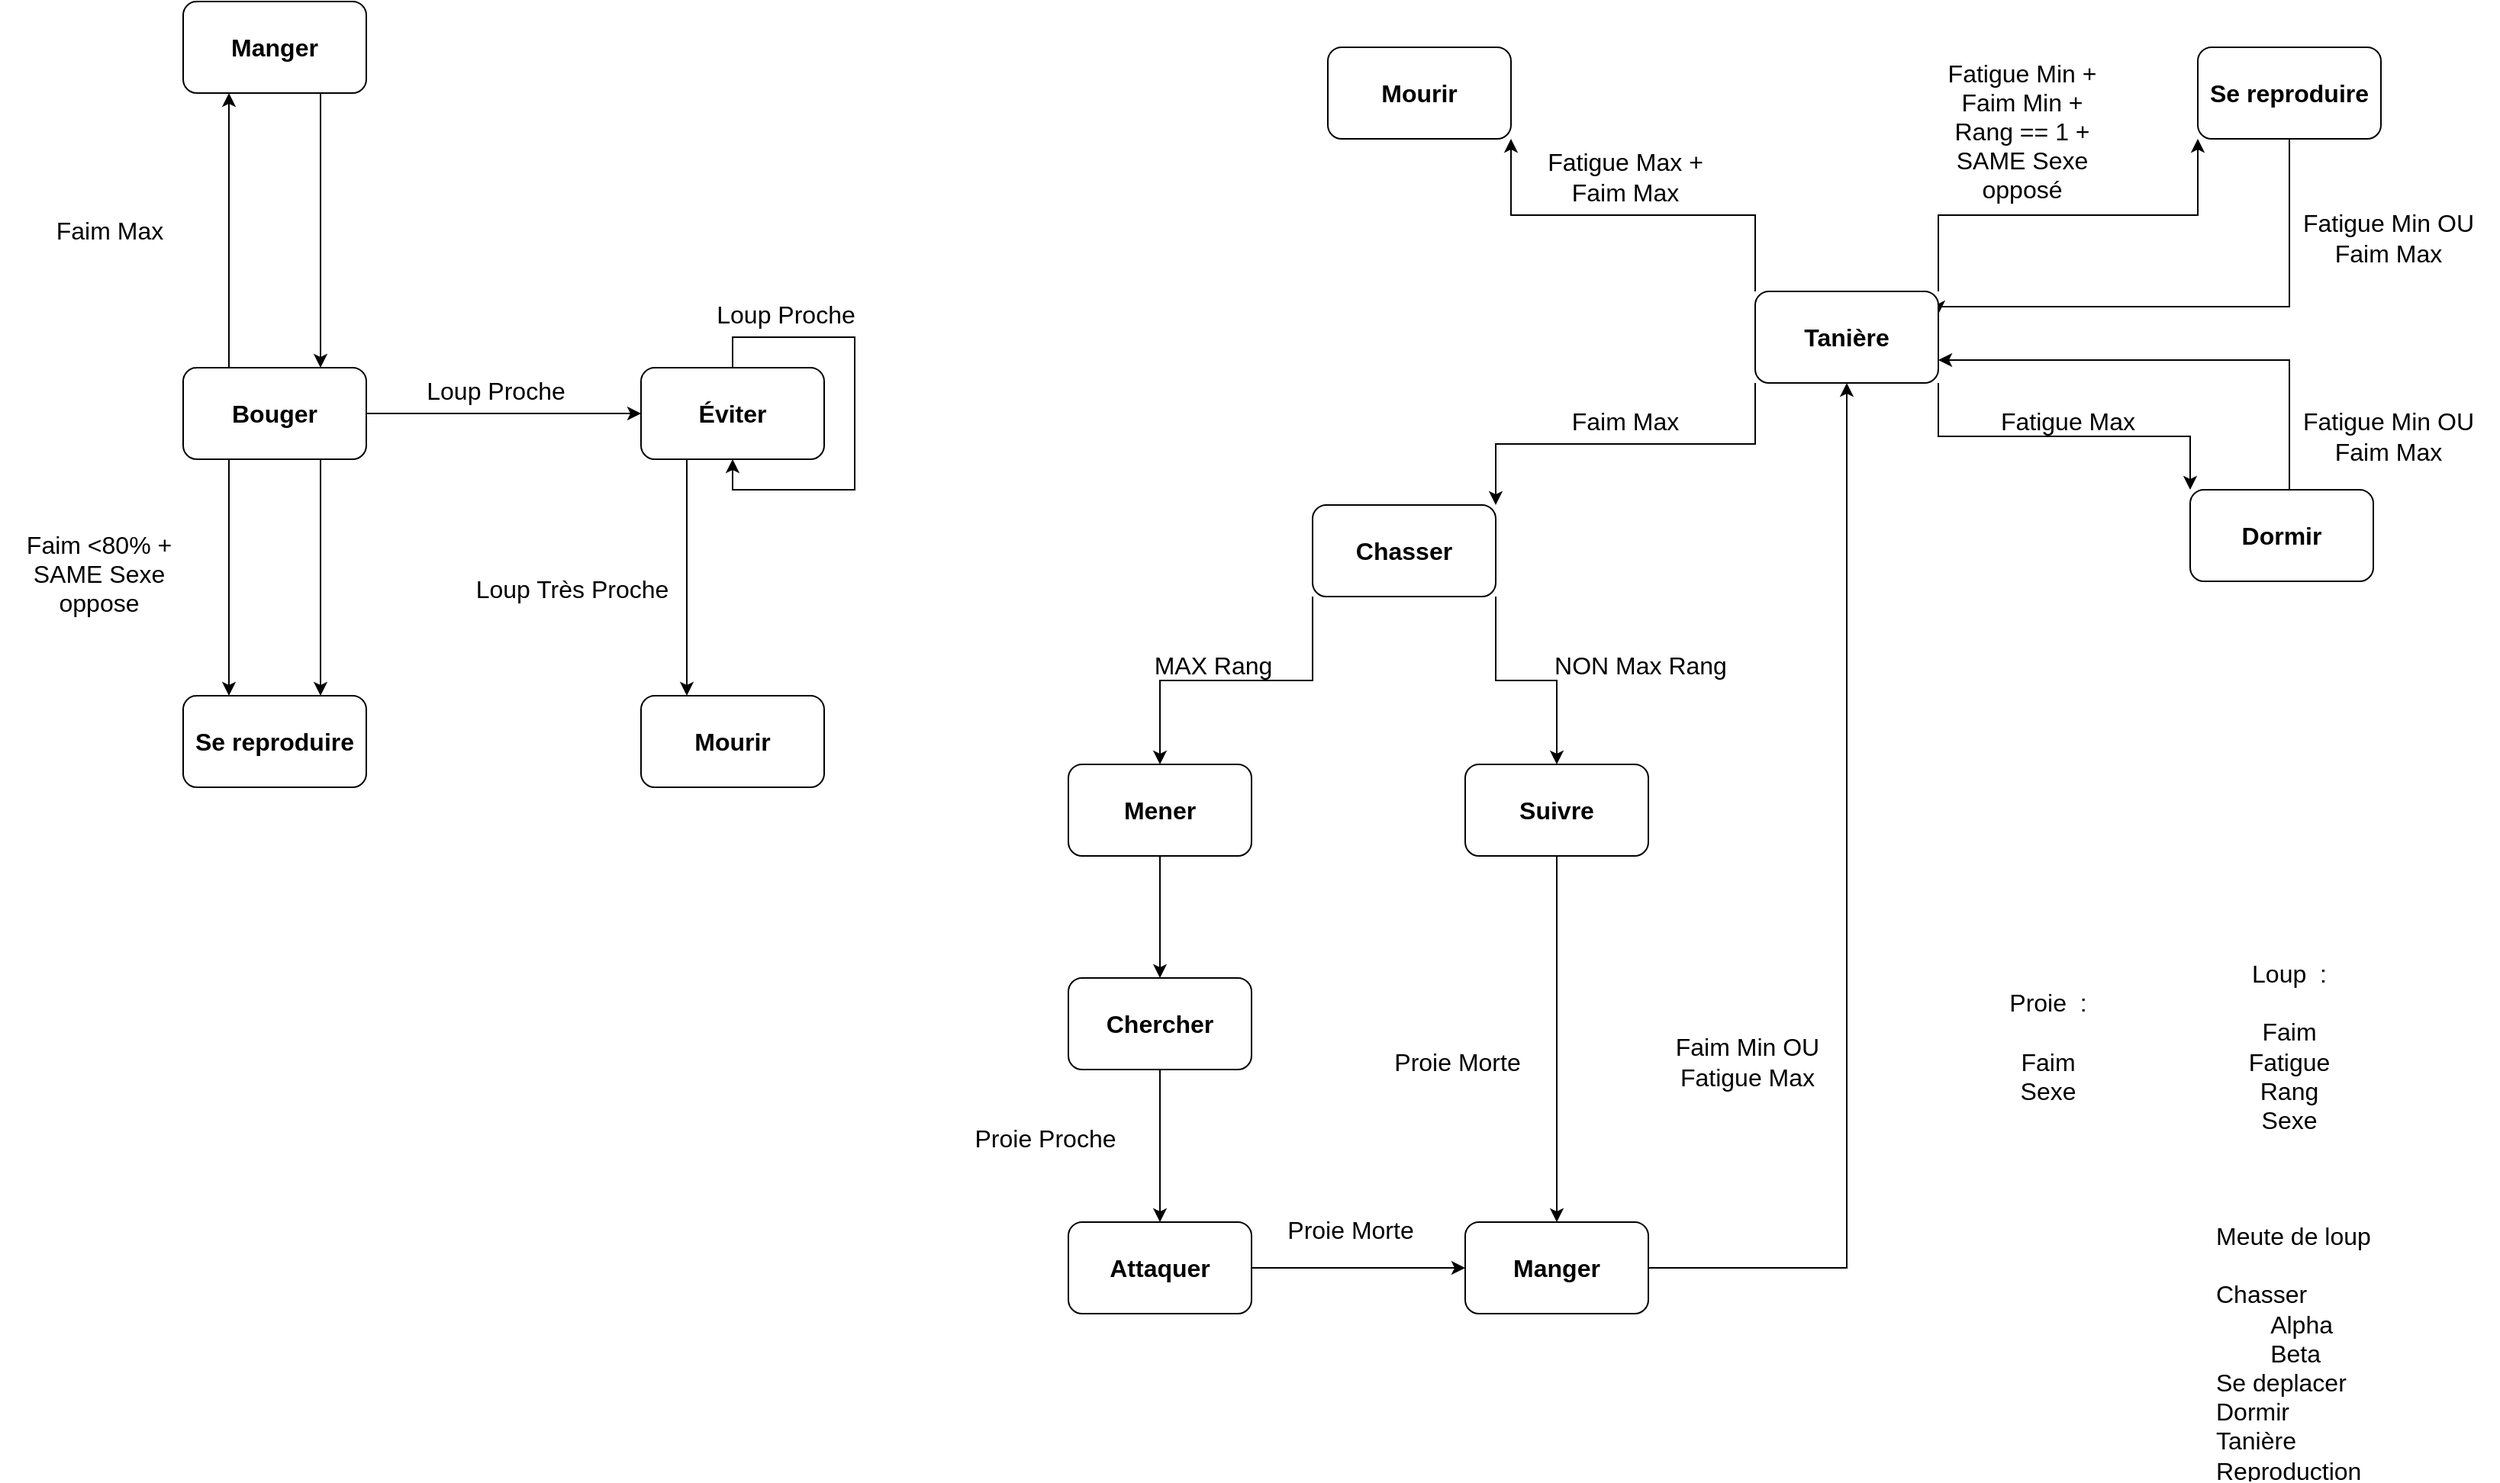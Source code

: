 <mxfile version="20.8.23"><diagram name="Page-1" id="UgYM3WPMb4LQnRzpMLg5"><mxGraphModel dx="2261" dy="822" grid="1" gridSize="10" guides="1" tooltips="1" connect="1" arrows="1" fold="1" page="1" pageScale="1" pageWidth="827" pageHeight="1169" background="none" math="0" shadow="0"><root><mxCell id="0"/><mxCell id="1" parent="0"/><mxCell id="nO9a38ueQaoL5pgr0i_U-25" style="edgeStyle=orthogonalEdgeStyle;rounded=0;orthogonalLoop=1;jettySize=auto;html=1;entryX=0.5;entryY=1;entryDx=0;entryDy=0;fontSize=16;exitX=1;exitY=0.5;exitDx=0;exitDy=0;" edge="1" parent="1" source="nO9a38ueQaoL5pgr0i_U-50" target="nO9a38ueQaoL5pgr0i_U-14"><mxGeometry relative="1" as="geometry"><mxPoint x="150" y="290" as="sourcePoint"/><Array as="points"><mxPoint x="400" y="910"/></Array></mxGeometry></mxCell><mxCell id="nO9a38ueQaoL5pgr0i_U-31" style="edgeStyle=orthogonalEdgeStyle;rounded=0;orthogonalLoop=1;jettySize=auto;html=1;exitX=1;exitY=1;exitDx=0;exitDy=0;fontSize=16;" edge="1" parent="1" source="nO9a38ueQaoL5pgr0i_U-1" target="nO9a38ueQaoL5pgr0i_U-29"><mxGeometry relative="1" as="geometry"/></mxCell><mxCell id="nO9a38ueQaoL5pgr0i_U-32" style="edgeStyle=orthogonalEdgeStyle;rounded=0;orthogonalLoop=1;jettySize=auto;html=1;exitX=0;exitY=1;exitDx=0;exitDy=0;fontSize=16;" edge="1" parent="1" source="nO9a38ueQaoL5pgr0i_U-1" target="nO9a38ueQaoL5pgr0i_U-30"><mxGeometry relative="1" as="geometry"/></mxCell><mxCell id="nO9a38ueQaoL5pgr0i_U-1" value="&lt;font style=&quot;font-size: 16px;&quot;&gt;&lt;b&gt;Chasser&lt;/b&gt;&lt;/font&gt;" style="rounded=1;whiteSpace=wrap;html=1;" vertex="1" parent="1"><mxGeometry x="50" y="410" width="120" height="60" as="geometry"/></mxCell><mxCell id="nO9a38ueQaoL5pgr0i_U-22" style="edgeStyle=orthogonalEdgeStyle;rounded=0;orthogonalLoop=1;jettySize=auto;html=1;exitX=0.5;exitY=0;exitDx=0;exitDy=0;entryX=1;entryY=0.75;entryDx=0;entryDy=0;fontSize=16;" edge="1" parent="1" source="nO9a38ueQaoL5pgr0i_U-2" target="nO9a38ueQaoL5pgr0i_U-14"><mxGeometry relative="1" as="geometry"><Array as="points"><mxPoint x="690" y="400"/><mxPoint x="690" y="315"/></Array></mxGeometry></mxCell><mxCell id="nO9a38ueQaoL5pgr0i_U-2" value="&lt;font size=&quot;1&quot;&gt;&lt;b style=&quot;font-size: 16px;&quot;&gt;Dormir&lt;/b&gt;&lt;/font&gt;" style="rounded=1;whiteSpace=wrap;html=1;" vertex="1" parent="1"><mxGeometry x="625" y="400" width="120" height="60" as="geometry"/></mxCell><mxCell id="nO9a38ueQaoL5pgr0i_U-23" style="edgeStyle=orthogonalEdgeStyle;rounded=0;orthogonalLoop=1;jettySize=auto;html=1;exitX=0.5;exitY=1;exitDx=0;exitDy=0;entryX=1;entryY=0.25;entryDx=0;entryDy=0;fontSize=16;" edge="1" parent="1" source="nO9a38ueQaoL5pgr0i_U-3" target="nO9a38ueQaoL5pgr0i_U-14"><mxGeometry relative="1" as="geometry"><Array as="points"><mxPoint x="690" y="280"/><mxPoint x="460" y="280"/></Array></mxGeometry></mxCell><mxCell id="nO9a38ueQaoL5pgr0i_U-3" value="&lt;font style=&quot;font-size: 16px;&quot;&gt;&lt;b&gt;Se reproduire&lt;br&gt;&lt;/b&gt;&lt;/font&gt;" style="rounded=1;whiteSpace=wrap;html=1;" vertex="1" parent="1"><mxGeometry x="630" y="110" width="120" height="60" as="geometry"/></mxCell><mxCell id="nO9a38ueQaoL5pgr0i_U-4" value="&lt;div&gt;Meute de loup&lt;/div&gt;&lt;div&gt;&lt;br&gt;&lt;/div&gt;&lt;div&gt;Chasser&lt;/div&gt;&lt;div&gt;&lt;span style=&quot;white-space: pre;&quot;&gt;&#9;&lt;/span&gt;Alpha&lt;/div&gt;&lt;div&gt;&lt;span style=&quot;white-space: pre;&quot;&gt;&#9;&lt;/span&gt;Beta&lt;/div&gt;&lt;div&gt;Se deplacer&lt;/div&gt;&lt;div&gt;Dormir&lt;/div&gt;&lt;div&gt;Tanière&lt;/div&gt;&lt;div&gt;Reproduction&lt;br&gt;&lt;/div&gt;" style="text;html=1;strokeColor=none;fillColor=none;spacing=5;spacingTop=-20;whiteSpace=wrap;overflow=hidden;rounded=0;fontSize=16;" vertex="1" parent="1"><mxGeometry x="637" y="890" width="190" height="160" as="geometry"/></mxCell><mxCell id="nO9a38ueQaoL5pgr0i_U-6" value="&lt;div&gt;Loup&amp;nbsp; :&lt;/div&gt;&lt;div&gt;&lt;br&gt;&lt;/div&gt;&lt;div&gt;Faim&lt;/div&gt;&lt;div&gt;Fatigue&lt;/div&gt;&lt;div&gt;Rang&lt;/div&gt;&lt;div&gt;Sexe&lt;br&gt;&lt;/div&gt;" style="text;html=1;strokeColor=none;fillColor=none;align=center;verticalAlign=middle;whiteSpace=wrap;rounded=0;fontSize=16;" vertex="1" parent="1"><mxGeometry x="585" y="700" width="210" height="130" as="geometry"/></mxCell><mxCell id="nO9a38ueQaoL5pgr0i_U-10" value="&lt;div&gt;Fatigue Max + &lt;br&gt;&lt;/div&gt;&lt;div&gt;Faim Max&lt;br&gt;&lt;/div&gt;" style="text;html=1;strokeColor=none;fillColor=none;align=center;verticalAlign=middle;whiteSpace=wrap;rounded=0;fontSize=16;" vertex="1" parent="1"><mxGeometry x="190" y="170" width="130" height="50" as="geometry"/></mxCell><mxCell id="nO9a38ueQaoL5pgr0i_U-13" value="&lt;font size=&quot;1&quot;&gt;&lt;b style=&quot;font-size: 16px;&quot;&gt;Mourir&lt;/b&gt;&lt;/font&gt;" style="rounded=1;whiteSpace=wrap;html=1;" vertex="1" parent="1"><mxGeometry x="60" y="110" width="120" height="60" as="geometry"/></mxCell><mxCell id="nO9a38ueQaoL5pgr0i_U-15" style="edgeStyle=orthogonalEdgeStyle;rounded=0;orthogonalLoop=1;jettySize=auto;html=1;exitX=0;exitY=0;exitDx=0;exitDy=0;entryX=1;entryY=1;entryDx=0;entryDy=0;fontSize=16;" edge="1" parent="1" source="nO9a38ueQaoL5pgr0i_U-14" target="nO9a38ueQaoL5pgr0i_U-13"><mxGeometry relative="1" as="geometry"/></mxCell><mxCell id="nO9a38ueQaoL5pgr0i_U-16" style="edgeStyle=orthogonalEdgeStyle;rounded=0;orthogonalLoop=1;jettySize=auto;html=1;exitX=1;exitY=1;exitDx=0;exitDy=0;entryX=0;entryY=0;entryDx=0;entryDy=0;fontSize=16;" edge="1" parent="1" source="nO9a38ueQaoL5pgr0i_U-14" target="nO9a38ueQaoL5pgr0i_U-2"><mxGeometry relative="1" as="geometry"/></mxCell><mxCell id="nO9a38ueQaoL5pgr0i_U-18" style="edgeStyle=orthogonalEdgeStyle;rounded=0;orthogonalLoop=1;jettySize=auto;html=1;exitX=0;exitY=1;exitDx=0;exitDy=0;entryX=1;entryY=0;entryDx=0;entryDy=0;fontSize=16;" edge="1" parent="1" source="nO9a38ueQaoL5pgr0i_U-14" target="nO9a38ueQaoL5pgr0i_U-1"><mxGeometry relative="1" as="geometry"/></mxCell><mxCell id="nO9a38ueQaoL5pgr0i_U-20" style="edgeStyle=orthogonalEdgeStyle;rounded=0;orthogonalLoop=1;jettySize=auto;html=1;exitX=1;exitY=0;exitDx=0;exitDy=0;entryX=0;entryY=1;entryDx=0;entryDy=0;fontSize=16;" edge="1" parent="1" source="nO9a38ueQaoL5pgr0i_U-14" target="nO9a38ueQaoL5pgr0i_U-3"><mxGeometry relative="1" as="geometry"/></mxCell><mxCell id="nO9a38ueQaoL5pgr0i_U-14" value="&lt;font size=&quot;1&quot;&gt;&lt;b style=&quot;font-size: 16px;&quot;&gt;Tanière&lt;/b&gt;&lt;/font&gt;" style="rounded=1;whiteSpace=wrap;html=1;" vertex="1" parent="1"><mxGeometry x="340" y="270" width="120" height="60" as="geometry"/></mxCell><mxCell id="nO9a38ueQaoL5pgr0i_U-17" value="&lt;div&gt;Fatigue Max&lt;/div&gt;" style="text;html=1;strokeColor=none;fillColor=none;align=center;verticalAlign=middle;whiteSpace=wrap;rounded=0;fontSize=16;" vertex="1" parent="1"><mxGeometry x="480" y="330" width="130" height="50" as="geometry"/></mxCell><mxCell id="nO9a38ueQaoL5pgr0i_U-19" value="&lt;div&gt;Faim Max&lt;br&gt;&lt;/div&gt;" style="text;html=1;strokeColor=none;fillColor=none;align=center;verticalAlign=middle;whiteSpace=wrap;rounded=0;fontSize=16;" vertex="1" parent="1"><mxGeometry x="190" y="330" width="130" height="50" as="geometry"/></mxCell><mxCell id="nO9a38ueQaoL5pgr0i_U-21" value="&lt;div&gt;Fatigue Min + &lt;br&gt;&lt;/div&gt;&lt;div&gt;Faim Min +&lt;/div&gt;&lt;div&gt;Rang == 1 +&lt;/div&gt;&lt;div&gt;SAME Sexe opposé&lt;br&gt;&lt;/div&gt;" style="text;html=1;strokeColor=none;fillColor=none;align=center;verticalAlign=middle;whiteSpace=wrap;rounded=0;fontSize=16;" vertex="1" parent="1"><mxGeometry x="450" y="130" width="130" height="70" as="geometry"/></mxCell><mxCell id="nO9a38ueQaoL5pgr0i_U-26" value="&lt;div&gt;Faim Min OU Fatigue Max&lt;br&gt;&lt;/div&gt;" style="text;html=1;strokeColor=none;fillColor=none;align=center;verticalAlign=middle;whiteSpace=wrap;rounded=0;fontSize=16;" vertex="1" parent="1"><mxGeometry x="270" y="750" width="130" height="50" as="geometry"/></mxCell><mxCell id="nO9a38ueQaoL5pgr0i_U-27" value="&lt;div&gt;Fatigue Min OU&lt;/div&gt;&lt;div&gt;Faim Max&lt;br&gt;&lt;/div&gt;" style="text;html=1;strokeColor=none;fillColor=none;align=center;verticalAlign=middle;whiteSpace=wrap;rounded=0;fontSize=16;" vertex="1" parent="1"><mxGeometry x="690" y="340" width="130" height="50" as="geometry"/></mxCell><mxCell id="nO9a38ueQaoL5pgr0i_U-28" value="&lt;div&gt;Fatigue Min OU&lt;/div&gt;&lt;div&gt;Faim Max&lt;br&gt;&lt;/div&gt;" style="text;html=1;strokeColor=none;fillColor=none;align=center;verticalAlign=middle;whiteSpace=wrap;rounded=0;fontSize=16;" vertex="1" parent="1"><mxGeometry x="690" y="210" width="130" height="50" as="geometry"/></mxCell><mxCell id="nO9a38ueQaoL5pgr0i_U-51" style="edgeStyle=orthogonalEdgeStyle;rounded=0;orthogonalLoop=1;jettySize=auto;html=1;exitX=0.5;exitY=1;exitDx=0;exitDy=0;entryX=0.5;entryY=0;entryDx=0;entryDy=0;fontSize=16;" edge="1" parent="1" source="nO9a38ueQaoL5pgr0i_U-29" target="nO9a38ueQaoL5pgr0i_U-50"><mxGeometry relative="1" as="geometry"/></mxCell><mxCell id="nO9a38ueQaoL5pgr0i_U-29" value="&lt;font style=&quot;font-size: 16px;&quot;&gt;&lt;b&gt;Suivre&lt;/b&gt;&lt;/font&gt;" style="rounded=1;whiteSpace=wrap;html=1;" vertex="1" parent="1"><mxGeometry x="150" y="580" width="120" height="60" as="geometry"/></mxCell><mxCell id="nO9a38ueQaoL5pgr0i_U-46" style="edgeStyle=orthogonalEdgeStyle;rounded=0;orthogonalLoop=1;jettySize=auto;html=1;exitX=0.5;exitY=1;exitDx=0;exitDy=0;entryX=0.5;entryY=0;entryDx=0;entryDy=0;fontSize=16;" edge="1" parent="1" source="nO9a38ueQaoL5pgr0i_U-30" target="nO9a38ueQaoL5pgr0i_U-45"><mxGeometry relative="1" as="geometry"/></mxCell><mxCell id="nO9a38ueQaoL5pgr0i_U-30" value="&lt;font style=&quot;font-size: 16px;&quot;&gt;&lt;b&gt;Mener&lt;/b&gt;&lt;/font&gt;" style="rounded=1;whiteSpace=wrap;html=1;" vertex="1" parent="1"><mxGeometry x="-110" y="580" width="120" height="60" as="geometry"/></mxCell><mxCell id="nO9a38ueQaoL5pgr0i_U-33" value="NON Max Rang" style="text;html=1;strokeColor=none;fillColor=none;align=center;verticalAlign=middle;whiteSpace=wrap;rounded=0;fontSize=16;" vertex="1" parent="1"><mxGeometry x="200" y="490" width="130" height="50" as="geometry"/></mxCell><mxCell id="nO9a38ueQaoL5pgr0i_U-34" value="MAX Rang" style="text;html=1;strokeColor=none;fillColor=none;align=center;verticalAlign=middle;whiteSpace=wrap;rounded=0;fontSize=16;" vertex="1" parent="1"><mxGeometry x="-80" y="490" width="130" height="50" as="geometry"/></mxCell><mxCell id="nO9a38ueQaoL5pgr0i_U-52" style="edgeStyle=orthogonalEdgeStyle;rounded=0;orthogonalLoop=1;jettySize=auto;html=1;exitX=1;exitY=0.5;exitDx=0;exitDy=0;entryX=0;entryY=0.5;entryDx=0;entryDy=0;fontSize=16;" edge="1" parent="1" source="nO9a38ueQaoL5pgr0i_U-40" target="nO9a38ueQaoL5pgr0i_U-50"><mxGeometry relative="1" as="geometry"/></mxCell><mxCell id="nO9a38ueQaoL5pgr0i_U-40" value="&lt;font style=&quot;font-size: 16px;&quot;&gt;&lt;b&gt;Attaquer&lt;/b&gt;&lt;/font&gt;" style="rounded=1;whiteSpace=wrap;html=1;" vertex="1" parent="1"><mxGeometry x="-110" y="880" width="120" height="60" as="geometry"/></mxCell><mxCell id="nO9a38ueQaoL5pgr0i_U-41" value="&lt;div&gt;Proie&amp;nbsp; :&lt;/div&gt;&lt;div&gt;&lt;br&gt;&lt;/div&gt;&lt;div&gt;Faim&lt;/div&gt;&lt;div&gt;Sexe&lt;br&gt;&lt;/div&gt;" style="text;html=1;strokeColor=none;fillColor=none;align=center;verticalAlign=middle;whiteSpace=wrap;rounded=0;fontSize=16;" vertex="1" parent="1"><mxGeometry x="427" y="700" width="210" height="130" as="geometry"/></mxCell><mxCell id="nO9a38ueQaoL5pgr0i_U-42" value="&lt;font style=&quot;font-size: 16px;&quot;&gt;&lt;b&gt;Manger&lt;/b&gt;&lt;/font&gt;" style="rounded=1;whiteSpace=wrap;html=1;" vertex="1" parent="1"><mxGeometry x="-690" y="80" width="120" height="60" as="geometry"/></mxCell><mxCell id="nO9a38ueQaoL5pgr0i_U-64" style="edgeStyle=orthogonalEdgeStyle;rounded=0;orthogonalLoop=1;jettySize=auto;html=1;exitX=0.25;exitY=0;exitDx=0;exitDy=0;entryX=0.25;entryY=1;entryDx=0;entryDy=0;fontSize=16;" edge="1" parent="1" source="nO9a38ueQaoL5pgr0i_U-43" target="nO9a38ueQaoL5pgr0i_U-42"><mxGeometry relative="1" as="geometry"/></mxCell><mxCell id="nO9a38ueQaoL5pgr0i_U-65" style="edgeStyle=orthogonalEdgeStyle;rounded=0;orthogonalLoop=1;jettySize=auto;html=1;exitX=0.75;exitY=1;exitDx=0;exitDy=0;entryX=0.75;entryY=0;entryDx=0;entryDy=0;fontSize=16;" edge="1" parent="1" source="nO9a38ueQaoL5pgr0i_U-42" target="nO9a38ueQaoL5pgr0i_U-43"><mxGeometry relative="1" as="geometry"/></mxCell><mxCell id="nO9a38ueQaoL5pgr0i_U-66" style="edgeStyle=orthogonalEdgeStyle;rounded=0;orthogonalLoop=1;jettySize=auto;html=1;exitX=0.25;exitY=1;exitDx=0;exitDy=0;entryX=0.25;entryY=0;entryDx=0;entryDy=0;fontSize=16;" edge="1" parent="1" source="nO9a38ueQaoL5pgr0i_U-43" target="nO9a38ueQaoL5pgr0i_U-44"><mxGeometry relative="1" as="geometry"/></mxCell><mxCell id="nO9a38ueQaoL5pgr0i_U-67" style="edgeStyle=orthogonalEdgeStyle;rounded=0;orthogonalLoop=1;jettySize=auto;html=1;exitX=0.75;exitY=1;exitDx=0;exitDy=0;entryX=0.75;entryY=0;entryDx=0;entryDy=0;fontSize=16;" edge="1" parent="1" source="nO9a38ueQaoL5pgr0i_U-43" target="nO9a38ueQaoL5pgr0i_U-44"><mxGeometry relative="1" as="geometry"/></mxCell><mxCell id="nO9a38ueQaoL5pgr0i_U-69" style="edgeStyle=orthogonalEdgeStyle;rounded=0;orthogonalLoop=1;jettySize=auto;html=1;exitX=1;exitY=0.5;exitDx=0;exitDy=0;entryX=0;entryY=0.5;entryDx=0;entryDy=0;fontSize=16;" edge="1" parent="1" source="nO9a38ueQaoL5pgr0i_U-43" target="nO9a38ueQaoL5pgr0i_U-68"><mxGeometry relative="1" as="geometry"/></mxCell><mxCell id="nO9a38ueQaoL5pgr0i_U-43" value="&lt;font style=&quot;font-size: 16px;&quot;&gt;&lt;b&gt;Bouger&lt;/b&gt;&lt;/font&gt;" style="rounded=1;whiteSpace=wrap;html=1;" vertex="1" parent="1"><mxGeometry x="-690" y="320" width="120" height="60" as="geometry"/></mxCell><mxCell id="nO9a38ueQaoL5pgr0i_U-44" value="&lt;font style=&quot;font-size: 16px;&quot;&gt;&lt;b&gt;Se reproduire&lt;/b&gt;&lt;/font&gt;" style="rounded=1;whiteSpace=wrap;html=1;" vertex="1" parent="1"><mxGeometry x="-690" y="535" width="120" height="60" as="geometry"/></mxCell><mxCell id="nO9a38ueQaoL5pgr0i_U-47" style="edgeStyle=orthogonalEdgeStyle;rounded=0;orthogonalLoop=1;jettySize=auto;html=1;exitX=0.5;exitY=1;exitDx=0;exitDy=0;entryX=0.5;entryY=0;entryDx=0;entryDy=0;fontSize=16;" edge="1" parent="1" source="nO9a38ueQaoL5pgr0i_U-45" target="nO9a38ueQaoL5pgr0i_U-40"><mxGeometry relative="1" as="geometry"/></mxCell><mxCell id="nO9a38ueQaoL5pgr0i_U-45" value="&lt;font style=&quot;font-size: 16px;&quot;&gt;&lt;b&gt;Chercher&lt;/b&gt;&lt;/font&gt;" style="rounded=1;whiteSpace=wrap;html=1;" vertex="1" parent="1"><mxGeometry x="-110" y="720" width="120" height="60" as="geometry"/></mxCell><mxCell id="nO9a38ueQaoL5pgr0i_U-48" value="Proie Proche" style="text;html=1;strokeColor=none;fillColor=none;align=center;verticalAlign=middle;whiteSpace=wrap;rounded=0;fontSize=16;" vertex="1" parent="1"><mxGeometry x="-190" y="800" width="130" height="50" as="geometry"/></mxCell><mxCell id="nO9a38ueQaoL5pgr0i_U-50" value="&lt;font size=&quot;1&quot;&gt;&lt;b style=&quot;font-size: 16px;&quot;&gt;Manger&lt;/b&gt;&lt;/font&gt;" style="rounded=1;whiteSpace=wrap;html=1;" vertex="1" parent="1"><mxGeometry x="150" y="880" width="120" height="60" as="geometry"/></mxCell><mxCell id="nO9a38ueQaoL5pgr0i_U-53" value="Proie Morte" style="text;html=1;strokeColor=none;fillColor=none;align=center;verticalAlign=middle;whiteSpace=wrap;rounded=0;fontSize=16;" vertex="1" parent="1"><mxGeometry x="10" y="860" width="130" height="50" as="geometry"/></mxCell><mxCell id="nO9a38ueQaoL5pgr0i_U-54" value="Proie Morte" style="text;html=1;strokeColor=none;fillColor=none;align=center;verticalAlign=middle;whiteSpace=wrap;rounded=0;fontSize=16;" vertex="1" parent="1"><mxGeometry x="80" y="755" width="130" height="40" as="geometry"/></mxCell><mxCell id="nO9a38ueQaoL5pgr0i_U-57" value="&lt;div&gt;Faim Max&lt;br&gt;&lt;/div&gt;" style="text;html=1;strokeColor=none;fillColor=none;align=center;verticalAlign=middle;whiteSpace=wrap;rounded=0;fontSize=16;" vertex="1" parent="1"><mxGeometry x="-803" y="205" width="130" height="50" as="geometry"/></mxCell><mxCell id="nO9a38ueQaoL5pgr0i_U-62" value="&lt;div&gt;Faim &amp;lt;80% + &lt;br&gt;&lt;/div&gt;&lt;div&gt;SAME Sexe oppose&lt;br&gt;&lt;/div&gt;" style="text;html=1;strokeColor=none;fillColor=none;align=center;verticalAlign=middle;whiteSpace=wrap;rounded=0;fontSize=16;" vertex="1" parent="1"><mxGeometry x="-810" y="430" width="130" height="50" as="geometry"/></mxCell><mxCell id="nO9a38ueQaoL5pgr0i_U-74" style="edgeStyle=orthogonalEdgeStyle;rounded=0;orthogonalLoop=1;jettySize=auto;html=1;exitX=0.25;exitY=1;exitDx=0;exitDy=0;entryX=0.25;entryY=0;entryDx=0;entryDy=0;fontSize=16;" edge="1" parent="1" source="nO9a38ueQaoL5pgr0i_U-68" target="nO9a38ueQaoL5pgr0i_U-73"><mxGeometry relative="1" as="geometry"/></mxCell><mxCell id="nO9a38ueQaoL5pgr0i_U-68" value="&lt;font size=&quot;1&quot;&gt;&lt;b style=&quot;font-size: 16px;&quot;&gt;Éviter&lt;/b&gt;&lt;/font&gt;" style="rounded=1;whiteSpace=wrap;html=1;" vertex="1" parent="1"><mxGeometry x="-390" y="320" width="120" height="60" as="geometry"/></mxCell><mxCell id="nO9a38ueQaoL5pgr0i_U-70" style="edgeStyle=orthogonalEdgeStyle;rounded=0;orthogonalLoop=1;jettySize=auto;html=1;exitX=0.5;exitY=0;exitDx=0;exitDy=0;entryX=0.5;entryY=1;entryDx=0;entryDy=0;fontSize=16;" edge="1" parent="1" source="nO9a38ueQaoL5pgr0i_U-68" target="nO9a38ueQaoL5pgr0i_U-68"><mxGeometry relative="1" as="geometry"/></mxCell><mxCell id="nO9a38ueQaoL5pgr0i_U-71" value="Loup Proche" style="text;html=1;strokeColor=none;fillColor=none;align=center;verticalAlign=middle;whiteSpace=wrap;rounded=0;fontSize=16;" vertex="1" parent="1"><mxGeometry x="-550" y="310" width="130" height="50" as="geometry"/></mxCell><mxCell id="nO9a38ueQaoL5pgr0i_U-72" value="Loup Proche" style="text;html=1;strokeColor=none;fillColor=none;align=center;verticalAlign=middle;whiteSpace=wrap;rounded=0;fontSize=16;" vertex="1" parent="1"><mxGeometry x="-360" y="260" width="130" height="50" as="geometry"/></mxCell><mxCell id="nO9a38ueQaoL5pgr0i_U-73" value="&lt;div style=&quot;font-size: 16px;&quot;&gt;&lt;b&gt;Mourir&lt;/b&gt;&lt;/div&gt;" style="rounded=1;whiteSpace=wrap;html=1;" vertex="1" parent="1"><mxGeometry x="-390" y="535" width="120" height="60" as="geometry"/></mxCell><mxCell id="nO9a38ueQaoL5pgr0i_U-75" value="&lt;div&gt;Loup Très Proche&lt;br&gt;&lt;/div&gt;" style="text;html=1;strokeColor=none;fillColor=none;align=center;verticalAlign=middle;whiteSpace=wrap;rounded=0;fontSize=16;" vertex="1" parent="1"><mxGeometry x="-500" y="440" width="130" height="50" as="geometry"/></mxCell></root></mxGraphModel></diagram></mxfile>